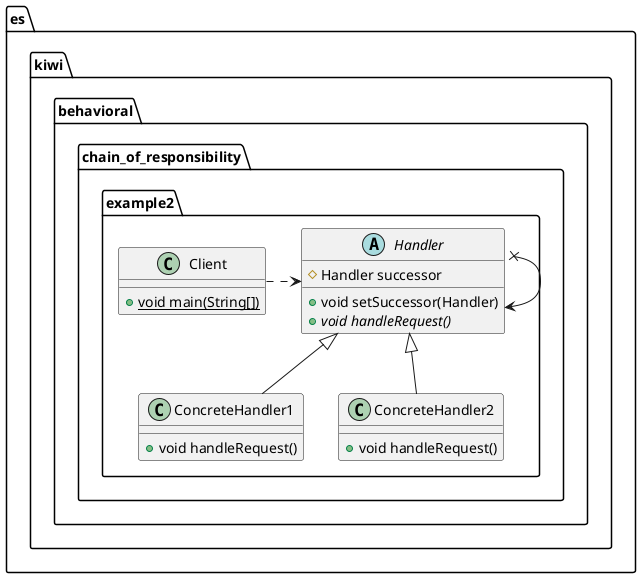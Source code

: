 @startuml
class es.kiwi.behavioral.chain_of_responsibility.example2.ConcreteHandler1 {
+ void handleRequest()
}
abstract class es.kiwi.behavioral.chain_of_responsibility.example2.Handler {
# Handler successor
+ void setSuccessor(Handler)
+ {abstract}void handleRequest()
}
class es.kiwi.behavioral.chain_of_responsibility.example2.Client {
+ {static} void main(String[])
}
class es.kiwi.behavioral.chain_of_responsibility.example2.ConcreteHandler2 {
+ void handleRequest()
}


es.kiwi.behavioral.chain_of_responsibility.example2.Handler <|-- es.kiwi.behavioral.chain_of_responsibility.example2.ConcreteHandler1
es.kiwi.behavioral.chain_of_responsibility.example2.Handler <|-- es.kiwi.behavioral.chain_of_responsibility.example2.ConcreteHandler2
es.kiwi.behavioral.chain_of_responsibility.example2.Handler x--> es.kiwi.behavioral.chain_of_responsibility.example2.Handler
es.kiwi.behavioral.chain_of_responsibility.example2.Client .right.> es.kiwi.behavioral.chain_of_responsibility.example2.Handler
@enduml